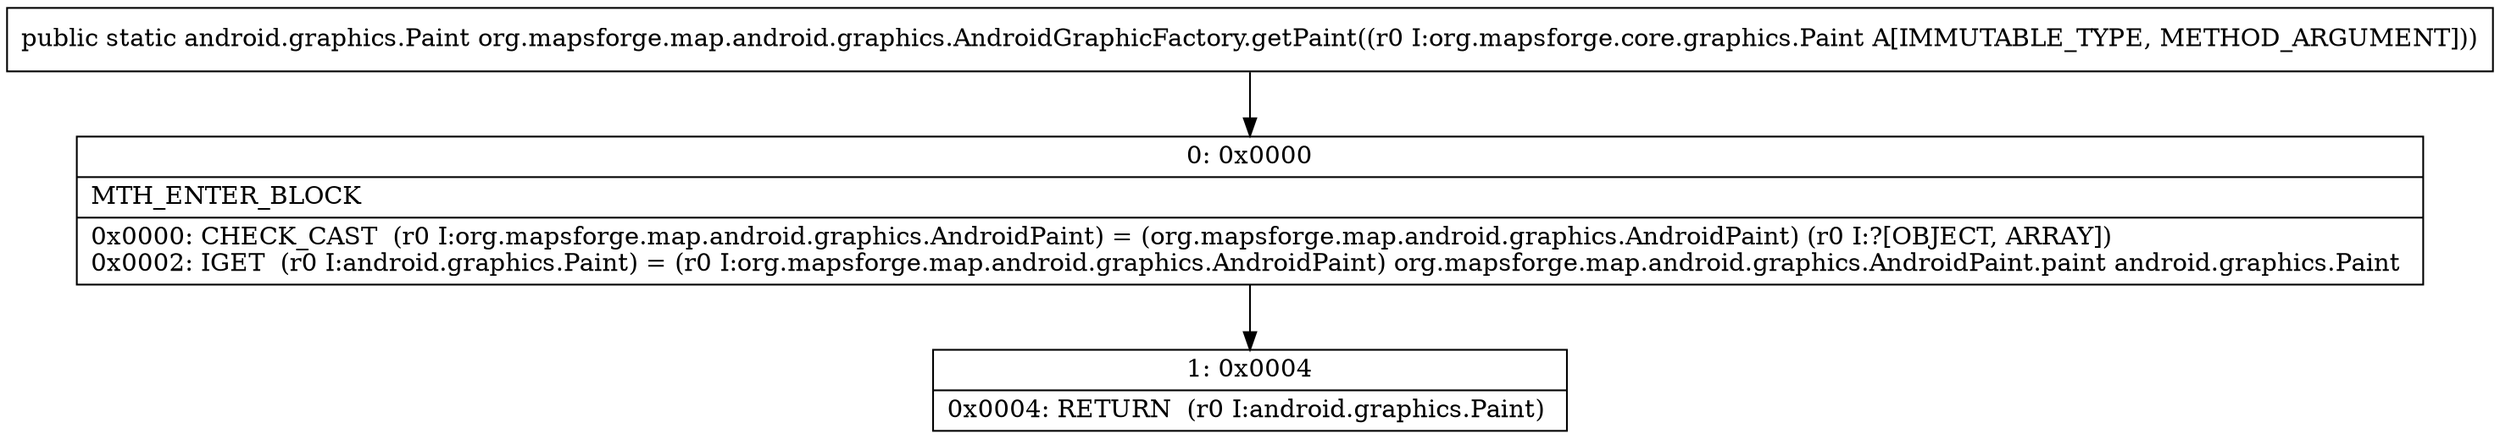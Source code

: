 digraph "CFG fororg.mapsforge.map.android.graphics.AndroidGraphicFactory.getPaint(Lorg\/mapsforge\/core\/graphics\/Paint;)Landroid\/graphics\/Paint;" {
Node_0 [shape=record,label="{0\:\ 0x0000|MTH_ENTER_BLOCK\l|0x0000: CHECK_CAST  (r0 I:org.mapsforge.map.android.graphics.AndroidPaint) = (org.mapsforge.map.android.graphics.AndroidPaint) (r0 I:?[OBJECT, ARRAY]) \l0x0002: IGET  (r0 I:android.graphics.Paint) = (r0 I:org.mapsforge.map.android.graphics.AndroidPaint) org.mapsforge.map.android.graphics.AndroidPaint.paint android.graphics.Paint \l}"];
Node_1 [shape=record,label="{1\:\ 0x0004|0x0004: RETURN  (r0 I:android.graphics.Paint) \l}"];
MethodNode[shape=record,label="{public static android.graphics.Paint org.mapsforge.map.android.graphics.AndroidGraphicFactory.getPaint((r0 I:org.mapsforge.core.graphics.Paint A[IMMUTABLE_TYPE, METHOD_ARGUMENT])) }"];
MethodNode -> Node_0;
Node_0 -> Node_1;
}

